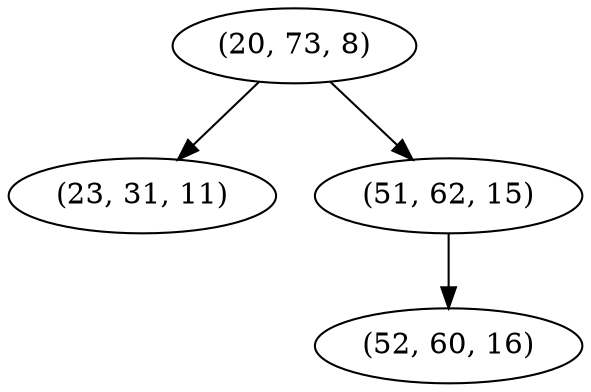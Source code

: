 digraph tree {
    "(20, 73, 8)";
    "(23, 31, 11)";
    "(51, 62, 15)";
    "(52, 60, 16)";
    "(20, 73, 8)" -> "(23, 31, 11)";
    "(20, 73, 8)" -> "(51, 62, 15)";
    "(51, 62, 15)" -> "(52, 60, 16)";
}
